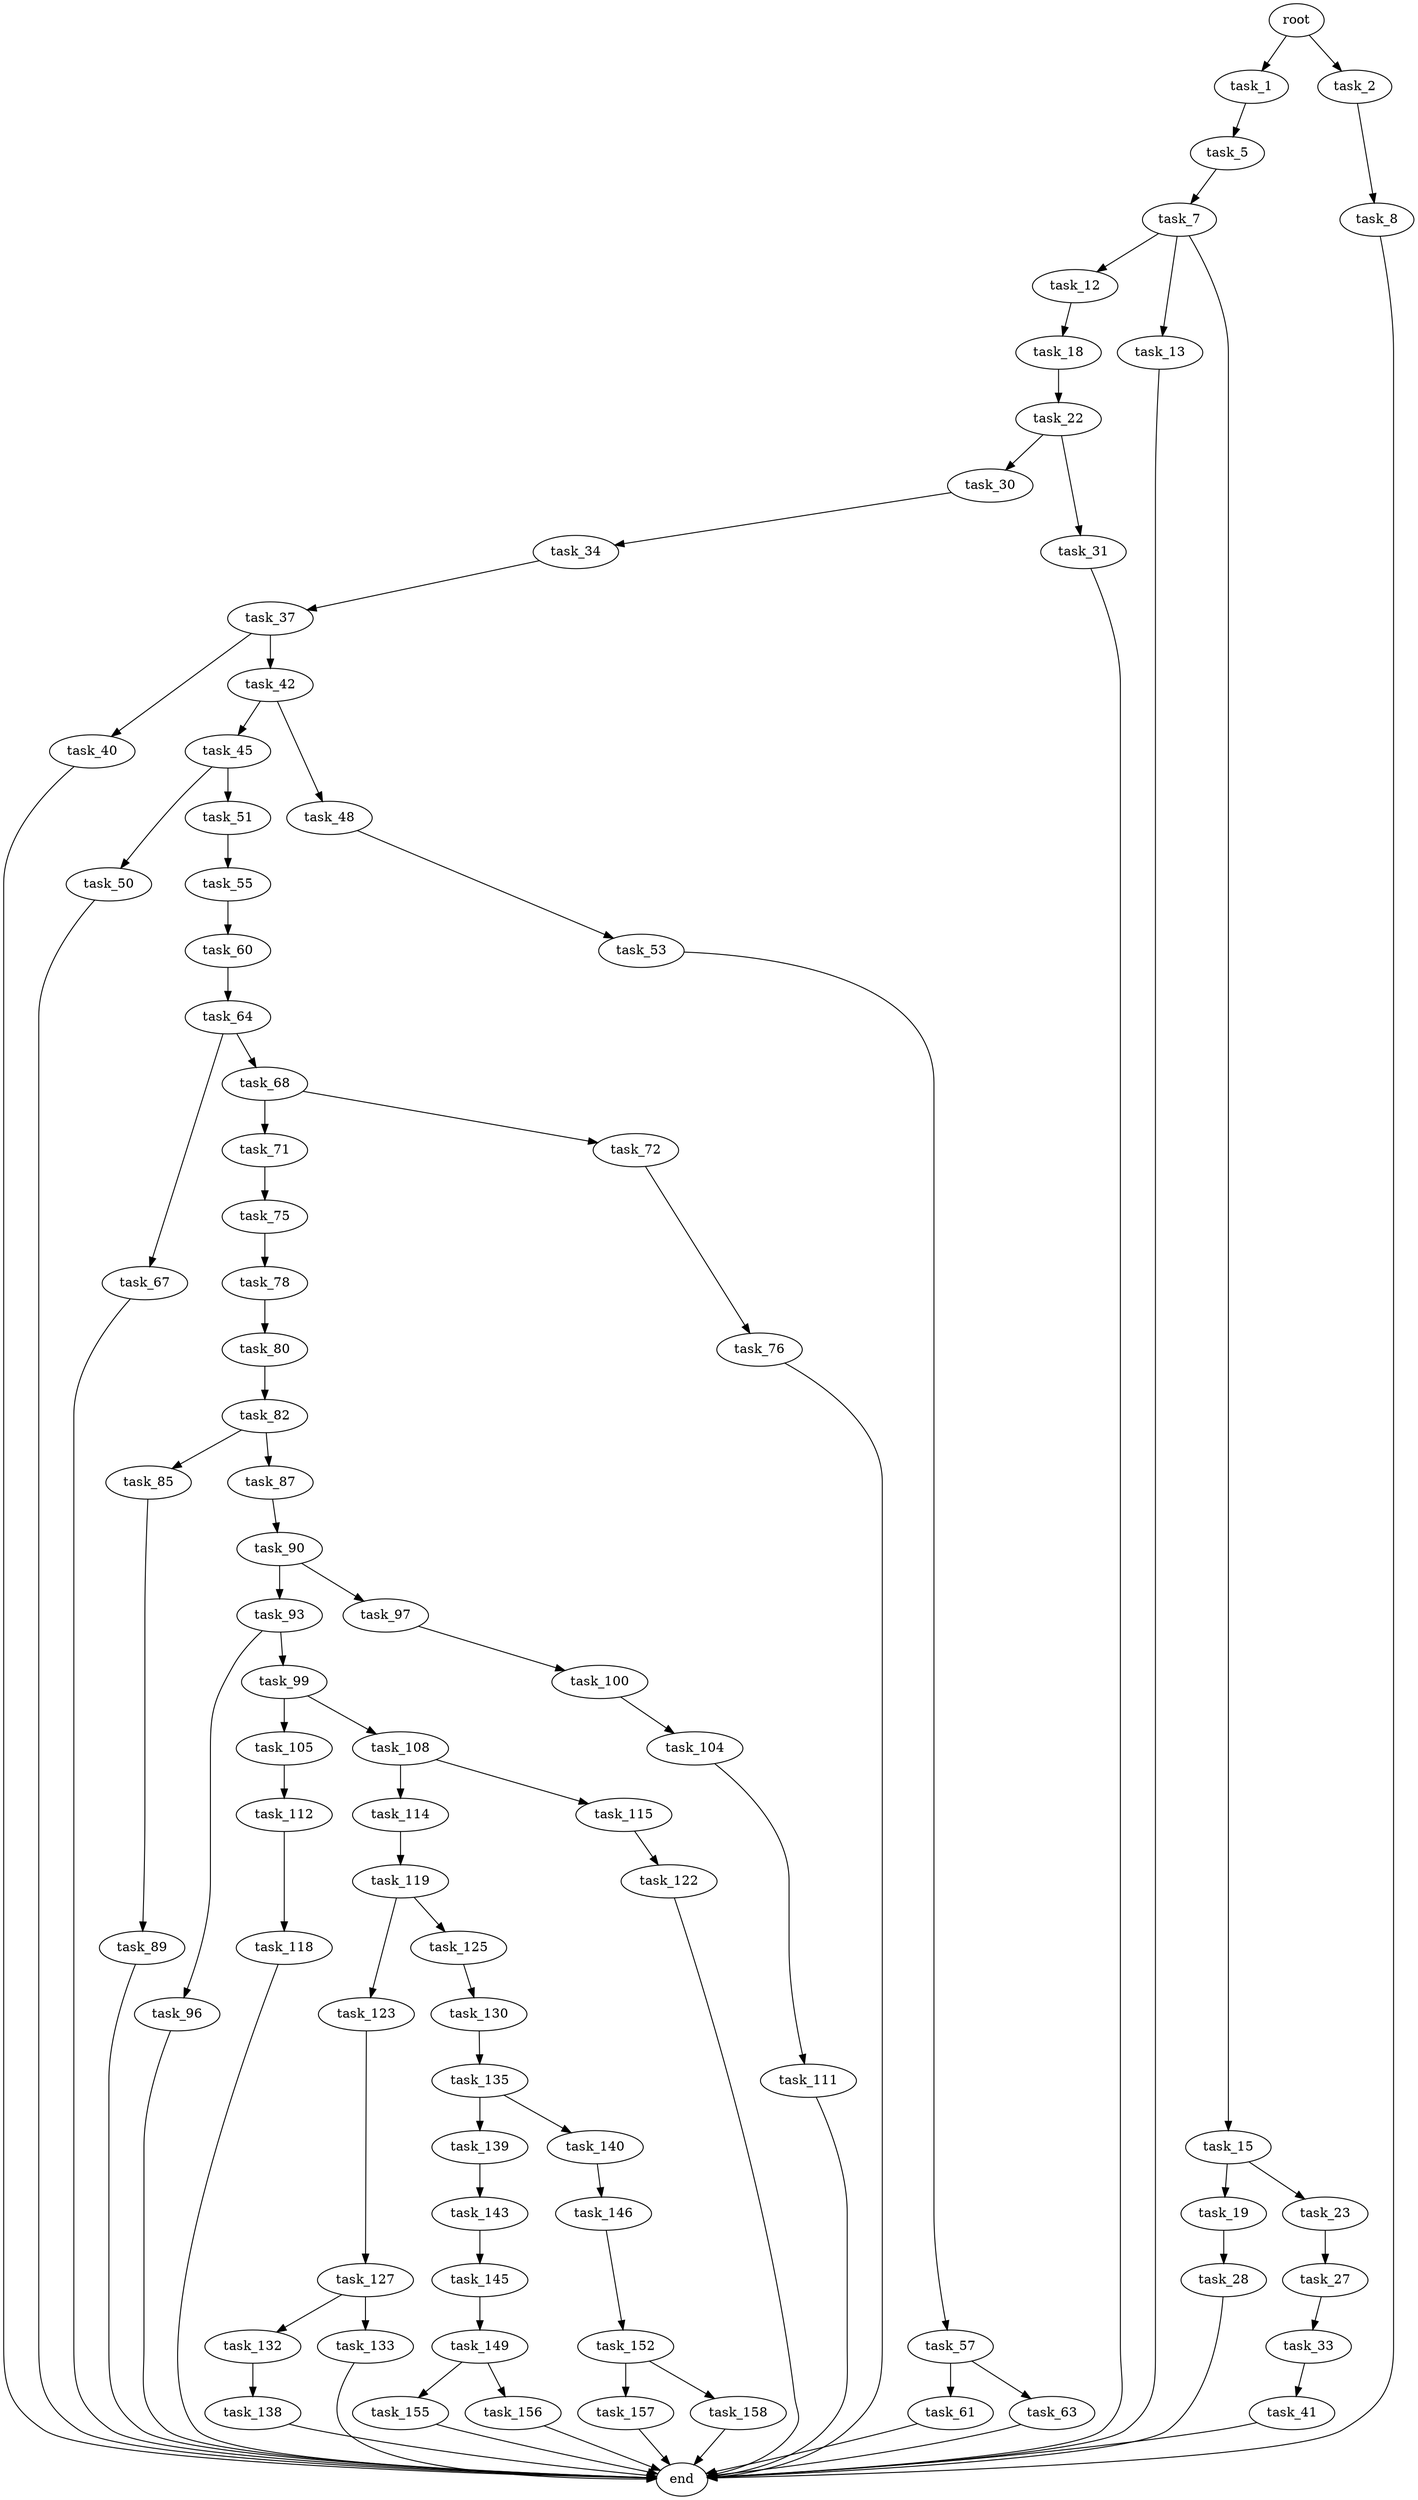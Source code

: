 digraph G {
  root [size="0.000000"];
  task_1 [size="163221379021.000000"];
  task_2 [size="8589934592.000000"];
  task_5 [size="95250865464.000000"];
  task_7 [size="134217728000.000000"];
  task_8 [size="16987381183.000000"];
  task_12 [size="66067591450.000000"];
  task_13 [size="295629272409.000000"];
  task_15 [size="713927582501.000000"];
  task_18 [size="478442432099.000000"];
  task_19 [size="1073741824000.000000"];
  task_22 [size="549755813888.000000"];
  task_23 [size="7261009085.000000"];
  task_27 [size="368293445632.000000"];
  task_28 [size="231928233984.000000"];
  task_30 [size="782757789696.000000"];
  task_31 [size="782757789696.000000"];
  task_33 [size="68719476736.000000"];
  task_34 [size="21358475264.000000"];
  task_37 [size="231928233984.000000"];
  task_40 [size="231928233984.000000"];
  task_41 [size="16552589814.000000"];
  task_42 [size="782757789696.000000"];
  task_45 [size="69962899779.000000"];
  task_48 [size="782757789696.000000"];
  task_50 [size="19481759271.000000"];
  task_51 [size="134563598066.000000"];
  task_53 [size="231928233984.000000"];
  task_55 [size="231928233984.000000"];
  task_57 [size="2317389258.000000"];
  task_60 [size="448627442908.000000"];
  task_61 [size="951129783.000000"];
  task_63 [size="21139484798.000000"];
  task_64 [size="134217728000.000000"];
  task_67 [size="23176952133.000000"];
  task_68 [size="231928233984.000000"];
  task_71 [size="2861872340.000000"];
  task_72 [size="35875719124.000000"];
  task_75 [size="4335146739.000000"];
  task_76 [size="134217728000.000000"];
  task_78 [size="2390179406.000000"];
  task_80 [size="164111385606.000000"];
  task_82 [size="68719476736.000000"];
  task_85 [size="154252099417.000000"];
  task_87 [size="2793566568.000000"];
  task_89 [size="134217728000.000000"];
  task_90 [size="2252880178.000000"];
  task_93 [size="231928233984.000000"];
  task_96 [size="31082082824.000000"];
  task_97 [size="564019507236.000000"];
  task_99 [size="19229518629.000000"];
  task_100 [size="150207632252.000000"];
  task_104 [size="2792937421.000000"];
  task_105 [size="3743394363.000000"];
  task_108 [size="1095366977706.000000"];
  task_111 [size="23091847884.000000"];
  task_112 [size="368293445632.000000"];
  task_114 [size="142740476613.000000"];
  task_115 [size="11420868242.000000"];
  task_118 [size="14536702029.000000"];
  task_119 [size="28991029248.000000"];
  task_122 [size="28991029248.000000"];
  task_123 [size="9629100587.000000"];
  task_125 [size="114683270746.000000"];
  task_127 [size="8589934592.000000"];
  task_130 [size="852051318.000000"];
  task_132 [size="549755813888.000000"];
  task_133 [size="1073741824000.000000"];
  task_135 [size="20158474468.000000"];
  task_138 [size="32609093673.000000"];
  task_139 [size="109215648420.000000"];
  task_140 [size="134217728000.000000"];
  task_143 [size="16233275194.000000"];
  task_145 [size="18135667264.000000"];
  task_146 [size="1150725311934.000000"];
  task_149 [size="34088346957.000000"];
  task_152 [size="109480066776.000000"];
  task_155 [size="5243950633.000000"];
  task_156 [size="1312430663.000000"];
  task_157 [size="470474364634.000000"];
  task_158 [size="1288282198282.000000"];
  end [size="0.000000"];

  root -> task_1 [size="1.000000"];
  root -> task_2 [size="1.000000"];
  task_1 -> task_5 [size="536870912.000000"];
  task_2 -> task_8 [size="33554432.000000"];
  task_5 -> task_7 [size="134217728.000000"];
  task_7 -> task_12 [size="209715200.000000"];
  task_7 -> task_13 [size="209715200.000000"];
  task_7 -> task_15 [size="209715200.000000"];
  task_8 -> end [size="1.000000"];
  task_12 -> task_18 [size="75497472.000000"];
  task_13 -> end [size="1.000000"];
  task_15 -> task_19 [size="679477248.000000"];
  task_15 -> task_23 [size="679477248.000000"];
  task_18 -> task_22 [size="411041792.000000"];
  task_19 -> task_28 [size="838860800.000000"];
  task_22 -> task_30 [size="536870912.000000"];
  task_22 -> task_31 [size="536870912.000000"];
  task_23 -> task_27 [size="209715200.000000"];
  task_27 -> task_33 [size="411041792.000000"];
  task_28 -> end [size="1.000000"];
  task_30 -> task_34 [size="679477248.000000"];
  task_31 -> end [size="1.000000"];
  task_33 -> task_41 [size="134217728.000000"];
  task_34 -> task_37 [size="838860800.000000"];
  task_37 -> task_40 [size="301989888.000000"];
  task_37 -> task_42 [size="301989888.000000"];
  task_40 -> end [size="1.000000"];
  task_41 -> end [size="1.000000"];
  task_42 -> task_45 [size="679477248.000000"];
  task_42 -> task_48 [size="679477248.000000"];
  task_45 -> task_50 [size="301989888.000000"];
  task_45 -> task_51 [size="301989888.000000"];
  task_48 -> task_53 [size="679477248.000000"];
  task_50 -> end [size="1.000000"];
  task_51 -> task_55 [size="301989888.000000"];
  task_53 -> task_57 [size="301989888.000000"];
  task_55 -> task_60 [size="301989888.000000"];
  task_57 -> task_61 [size="75497472.000000"];
  task_57 -> task_63 [size="75497472.000000"];
  task_60 -> task_64 [size="301989888.000000"];
  task_61 -> end [size="1.000000"];
  task_63 -> end [size="1.000000"];
  task_64 -> task_67 [size="209715200.000000"];
  task_64 -> task_68 [size="209715200.000000"];
  task_67 -> end [size="1.000000"];
  task_68 -> task_71 [size="301989888.000000"];
  task_68 -> task_72 [size="301989888.000000"];
  task_71 -> task_75 [size="134217728.000000"];
  task_72 -> task_76 [size="679477248.000000"];
  task_75 -> task_78 [size="75497472.000000"];
  task_76 -> end [size="1.000000"];
  task_78 -> task_80 [size="209715200.000000"];
  task_80 -> task_82 [size="209715200.000000"];
  task_82 -> task_85 [size="134217728.000000"];
  task_82 -> task_87 [size="134217728.000000"];
  task_85 -> task_89 [size="411041792.000000"];
  task_87 -> task_90 [size="75497472.000000"];
  task_89 -> end [size="1.000000"];
  task_90 -> task_93 [size="134217728.000000"];
  task_90 -> task_97 [size="134217728.000000"];
  task_93 -> task_96 [size="301989888.000000"];
  task_93 -> task_99 [size="301989888.000000"];
  task_96 -> end [size="1.000000"];
  task_97 -> task_100 [size="411041792.000000"];
  task_99 -> task_105 [size="301989888.000000"];
  task_99 -> task_108 [size="301989888.000000"];
  task_100 -> task_104 [size="536870912.000000"];
  task_104 -> task_111 [size="301989888.000000"];
  task_105 -> task_112 [size="301989888.000000"];
  task_108 -> task_114 [size="679477248.000000"];
  task_108 -> task_115 [size="679477248.000000"];
  task_111 -> end [size="1.000000"];
  task_112 -> task_118 [size="411041792.000000"];
  task_114 -> task_119 [size="209715200.000000"];
  task_115 -> task_122 [size="411041792.000000"];
  task_118 -> end [size="1.000000"];
  task_119 -> task_123 [size="75497472.000000"];
  task_119 -> task_125 [size="75497472.000000"];
  task_122 -> end [size="1.000000"];
  task_123 -> task_127 [size="33554432.000000"];
  task_125 -> task_130 [size="209715200.000000"];
  task_127 -> task_132 [size="33554432.000000"];
  task_127 -> task_133 [size="33554432.000000"];
  task_130 -> task_135 [size="33554432.000000"];
  task_132 -> task_138 [size="536870912.000000"];
  task_133 -> end [size="1.000000"];
  task_135 -> task_139 [size="536870912.000000"];
  task_135 -> task_140 [size="536870912.000000"];
  task_138 -> end [size="1.000000"];
  task_139 -> task_143 [size="134217728.000000"];
  task_140 -> task_146 [size="209715200.000000"];
  task_143 -> task_145 [size="679477248.000000"];
  task_145 -> task_149 [size="301989888.000000"];
  task_146 -> task_152 [size="838860800.000000"];
  task_149 -> task_155 [size="838860800.000000"];
  task_149 -> task_156 [size="838860800.000000"];
  task_152 -> task_157 [size="75497472.000000"];
  task_152 -> task_158 [size="75497472.000000"];
  task_155 -> end [size="1.000000"];
  task_156 -> end [size="1.000000"];
  task_157 -> end [size="1.000000"];
  task_158 -> end [size="1.000000"];
}

